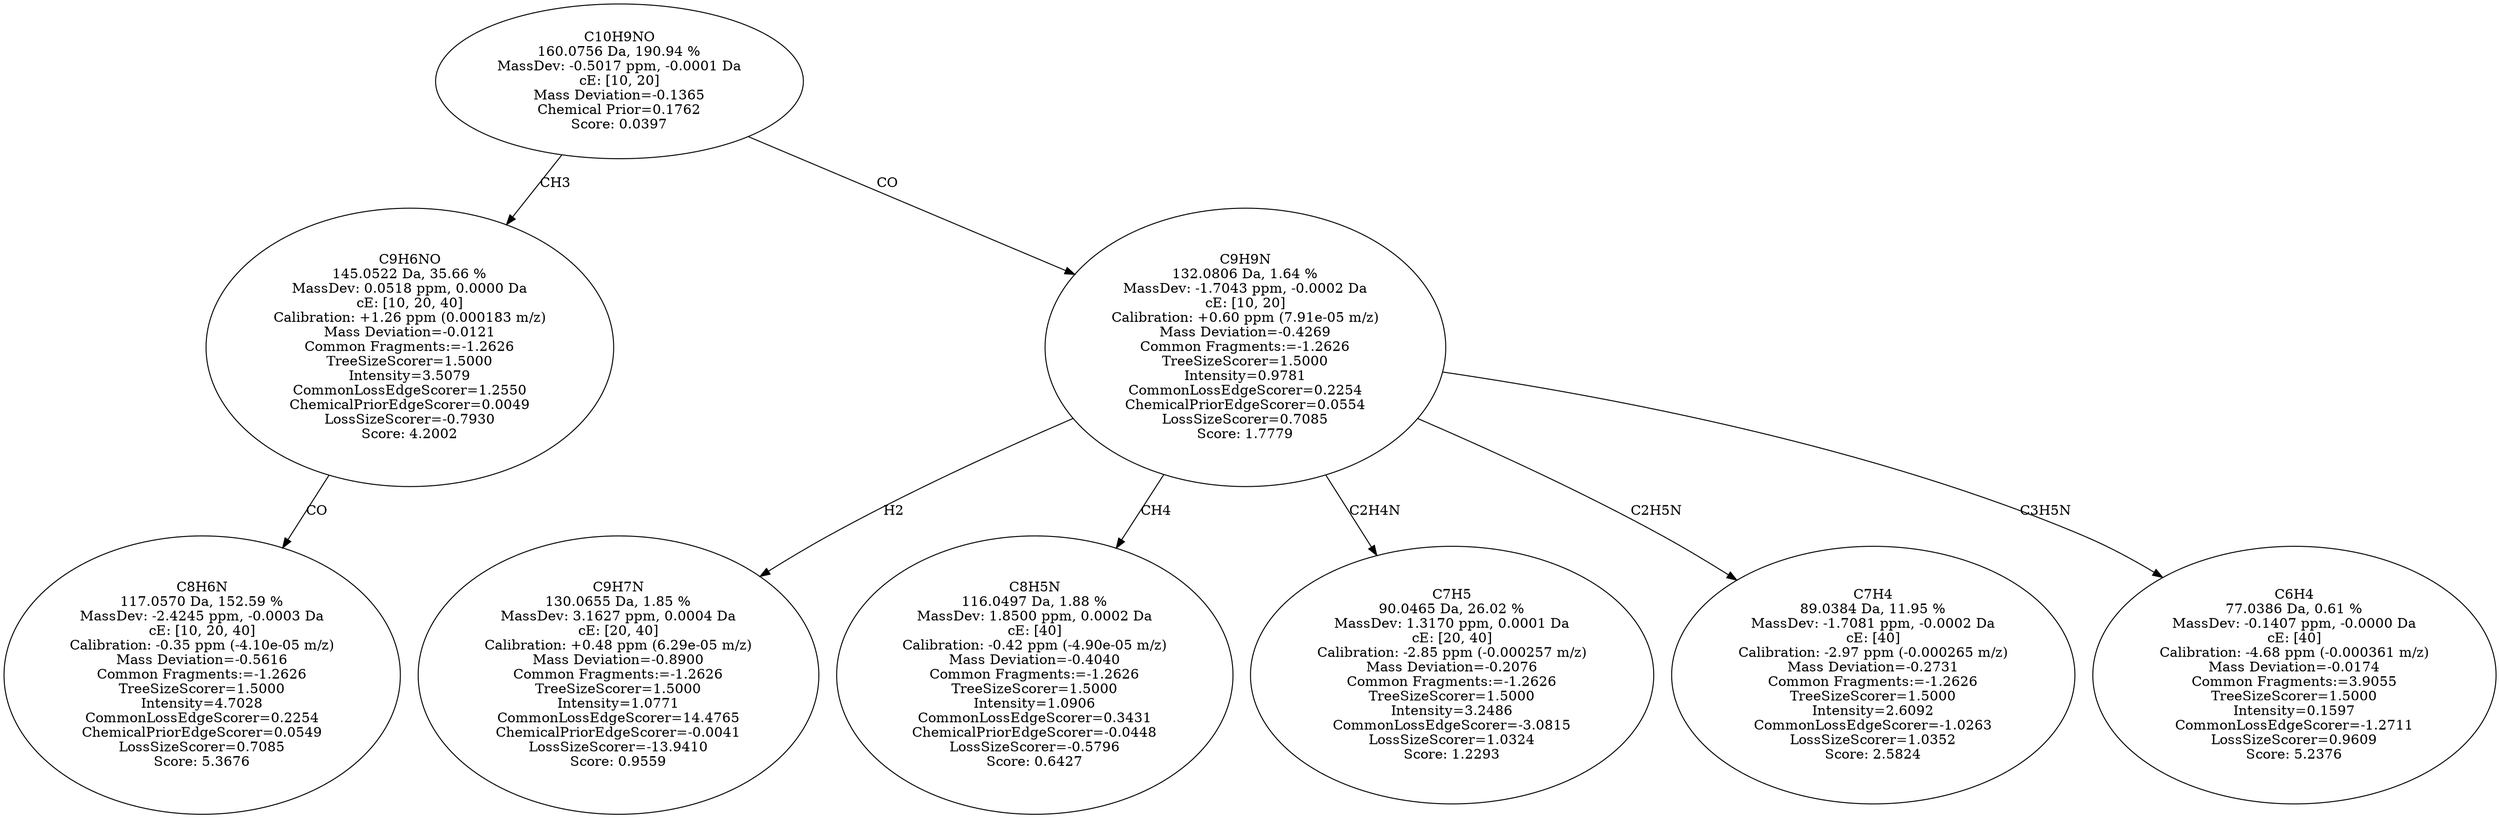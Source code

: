 strict digraph {
v1 [label="C8H6N\n117.0570 Da, 152.59 %\nMassDev: -2.4245 ppm, -0.0003 Da\ncE: [10, 20, 40]\nCalibration: -0.35 ppm (-4.10e-05 m/z)\nMass Deviation=-0.5616\nCommon Fragments:=-1.2626\nTreeSizeScorer=1.5000\nIntensity=4.7028\nCommonLossEdgeScorer=0.2254\nChemicalPriorEdgeScorer=0.0549\nLossSizeScorer=0.7085\nScore: 5.3676"];
v2 [label="C9H6NO\n145.0522 Da, 35.66 %\nMassDev: 0.0518 ppm, 0.0000 Da\ncE: [10, 20, 40]\nCalibration: +1.26 ppm (0.000183 m/z)\nMass Deviation=-0.0121\nCommon Fragments:=-1.2626\nTreeSizeScorer=1.5000\nIntensity=3.5079\nCommonLossEdgeScorer=1.2550\nChemicalPriorEdgeScorer=0.0049\nLossSizeScorer=-0.7930\nScore: 4.2002"];
v3 [label="C9H7N\n130.0655 Da, 1.85 %\nMassDev: 3.1627 ppm, 0.0004 Da\ncE: [20, 40]\nCalibration: +0.48 ppm (6.29e-05 m/z)\nMass Deviation=-0.8900\nCommon Fragments:=-1.2626\nTreeSizeScorer=1.5000\nIntensity=1.0771\nCommonLossEdgeScorer=14.4765\nChemicalPriorEdgeScorer=-0.0041\nLossSizeScorer=-13.9410\nScore: 0.9559"];
v4 [label="C8H5N\n116.0497 Da, 1.88 %\nMassDev: 1.8500 ppm, 0.0002 Da\ncE: [40]\nCalibration: -0.42 ppm (-4.90e-05 m/z)\nMass Deviation=-0.4040\nCommon Fragments:=-1.2626\nTreeSizeScorer=1.5000\nIntensity=1.0906\nCommonLossEdgeScorer=0.3431\nChemicalPriorEdgeScorer=-0.0448\nLossSizeScorer=-0.5796\nScore: 0.6427"];
v5 [label="C7H5\n90.0465 Da, 26.02 %\nMassDev: 1.3170 ppm, 0.0001 Da\ncE: [20, 40]\nCalibration: -2.85 ppm (-0.000257 m/z)\nMass Deviation=-0.2076\nCommon Fragments:=-1.2626\nTreeSizeScorer=1.5000\nIntensity=3.2486\nCommonLossEdgeScorer=-3.0815\nLossSizeScorer=1.0324\nScore: 1.2293"];
v6 [label="C7H4\n89.0384 Da, 11.95 %\nMassDev: -1.7081 ppm, -0.0002 Da\ncE: [40]\nCalibration: -2.97 ppm (-0.000265 m/z)\nMass Deviation=-0.2731\nCommon Fragments:=-1.2626\nTreeSizeScorer=1.5000\nIntensity=2.6092\nCommonLossEdgeScorer=-1.0263\nLossSizeScorer=1.0352\nScore: 2.5824"];
v7 [label="C6H4\n77.0386 Da, 0.61 %\nMassDev: -0.1407 ppm, -0.0000 Da\ncE: [40]\nCalibration: -4.68 ppm (-0.000361 m/z)\nMass Deviation=-0.0174\nCommon Fragments:=3.9055\nTreeSizeScorer=1.5000\nIntensity=0.1597\nCommonLossEdgeScorer=-1.2711\nLossSizeScorer=0.9609\nScore: 5.2376"];
v8 [label="C9H9N\n132.0806 Da, 1.64 %\nMassDev: -1.7043 ppm, -0.0002 Da\ncE: [10, 20]\nCalibration: +0.60 ppm (7.91e-05 m/z)\nMass Deviation=-0.4269\nCommon Fragments:=-1.2626\nTreeSizeScorer=1.5000\nIntensity=0.9781\nCommonLossEdgeScorer=0.2254\nChemicalPriorEdgeScorer=0.0554\nLossSizeScorer=0.7085\nScore: 1.7779"];
v9 [label="C10H9NO\n160.0756 Da, 190.94 %\nMassDev: -0.5017 ppm, -0.0001 Da\ncE: [10, 20]\nMass Deviation=-0.1365\nChemical Prior=0.1762\nScore: 0.0397"];
v2 -> v1 [label="CO"];
v9 -> v2 [label="CH3"];
v8 -> v3 [label="H2"];
v8 -> v4 [label="CH4"];
v8 -> v5 [label="C2H4N"];
v8 -> v6 [label="C2H5N"];
v8 -> v7 [label="C3H5N"];
v9 -> v8 [label="CO"];
}